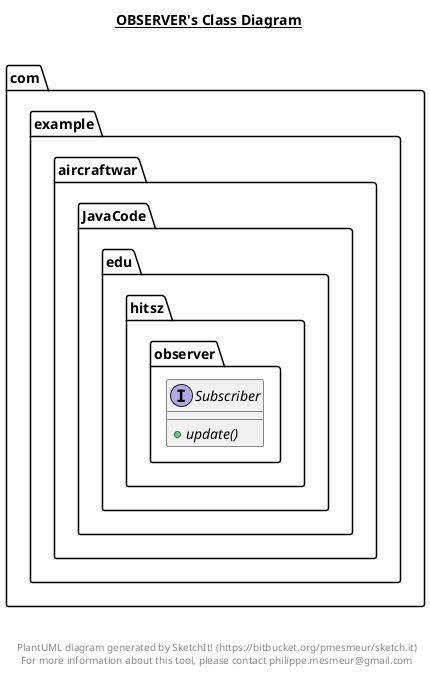 @startuml

title __OBSERVER's Class Diagram__\n

  namespace com.example.aircraftwar {
    namespace JavaCode.edu.hitsz {
      namespace observer {
        interface com.example.aircraftwar.JavaCode.edu.hitsz.observer.Subscriber {
            {abstract} + update()
        }
      }
    }
  }
  



right footer


PlantUML diagram generated by SketchIt! (https://bitbucket.org/pmesmeur/sketch.it)
For more information about this tool, please contact philippe.mesmeur@gmail.com
endfooter

@enduml
